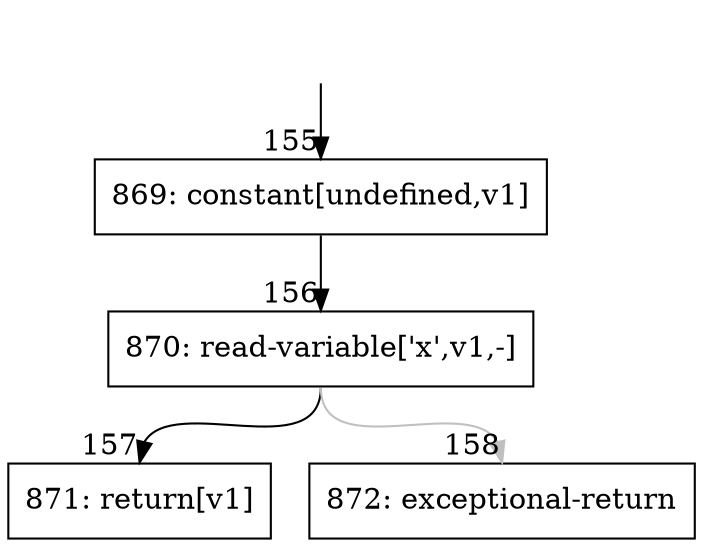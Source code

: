 digraph {
rankdir="TD"
BB_entry5[shape=none,label=""];
BB_entry5 -> BB155 [tailport=s, headport=n, headlabel="    155"]
BB155 [shape=record label="{869: constant[undefined,v1]}" ] 
BB155 -> BB156 [tailport=s, headport=n, headlabel="      156"]
BB156 [shape=record label="{870: read-variable['x',v1,-]}" ] 
BB156 -> BB157 [tailport=s, headport=n, headlabel="      157"]
BB156 -> BB158 [tailport=s, headport=n, color=gray, headlabel="      158"]
BB157 [shape=record label="{871: return[v1]}" ] 
BB158 [shape=record label="{872: exceptional-return}" ] 
//#$~ 57
}
